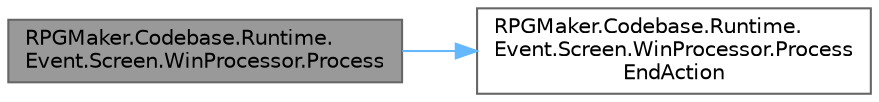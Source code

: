 digraph "RPGMaker.Codebase.Runtime.Event.Screen.WinProcessor.Process"
{
 // LATEX_PDF_SIZE
  bgcolor="transparent";
  edge [fontname=Helvetica,fontsize=10,labelfontname=Helvetica,labelfontsize=10];
  node [fontname=Helvetica,fontsize=10,shape=box,height=0.2,width=0.4];
  rankdir="LR";
  Node1 [id="Node000001",label="RPGMaker.Codebase.Runtime.\lEvent.Screen.WinProcessor.Process",height=0.2,width=0.4,color="gray40", fillcolor="grey60", style="filled", fontcolor="black",tooltip="イベント実行処理"];
  Node1 -> Node2 [id="edge1_Node000001_Node000002",color="steelblue1",style="solid",tooltip=" "];
  Node2 [id="Node000002",label="RPGMaker.Codebase.Runtime.\lEvent.Screen.WinProcessor.Process\lEndAction",height=0.2,width=0.4,color="grey40", fillcolor="white", style="filled",URL="$dd/dd2/class_r_p_g_maker_1_1_codebase_1_1_runtime_1_1_event_1_1_screen_1_1_win_processor.html#a3dc747c1691feb5f95fc8a02659338fc",tooltip=" "];
}
